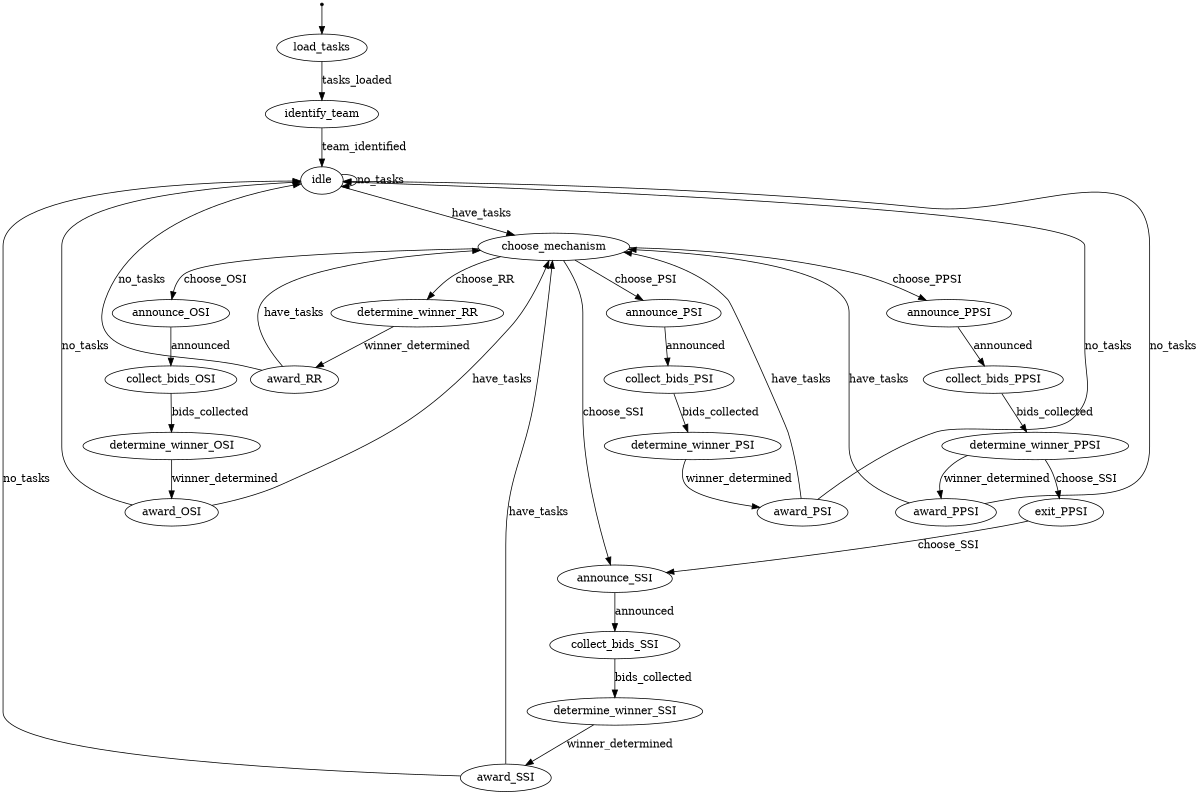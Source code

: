 digraph auctioneer {
#	rankdir=LR;
	size="8,12"

	# node [style=invis] START;
	node [shape=point] start;
	node [shape=ellipse, label="load_tasks"] load_tasks;
	node [shape=ellipse, label="identify_team"] identify_team;

	node [shape=ellipse, label="announce_OSI"] announce_OSI;
	node [shape=ellipse, label="collect_bids_OSI"] collect_bids_OSI;
	node [shape=ellipse, label="determine_winner_OSI"] determine_winner_OSI;
	node [shape=ellipse, label="award_OSI"] award_OSI;

	node [shape=ellipse, label="announce_PSI"] announce_PSI;
	node [shape=ellipse, label="collect_bids_PSI"] collect_bids_PSI;
	node [shape=ellipse, label="determine_winner_PSI"] determine_winner_PSI;
	node [shape=ellipse, label="award_PSI"] award_PSI;

	node [shape=ellipse, label="announce_PPSI"] announce_PPSI;
	node [shape=ellipse, label="collect_bids_PPSI"] collect_bids_PPSI;
	node [shape=ellipse, label="determine_winner_PPSI"] determine_winner_PPSI;
	node [shape=ellipse, label="exit_PPSI"] exit_PPSI;
	node [shape=ellipse, label="award_PPSI"] award_PPSI;

	node [shape=ellipse, label="announce_SSI"] announce_SSI;
	node [shape=ellipse, label="collect_bids_SSI"] collect_bids_SSI;
	node [shape=ellipse, label="determine_winner_SSI"] determine_winner_SSI;
	node [shape=ellipse, label="award_SSI"] award_SSI;


	node [shape=ellipse, label="determine_winner_RR"] determine_winner_RR;
	node [shape=ellipse, label="award_RR"] award_RR;
	
	node [shape=ellipse, label="idle"] idle;
	node [shapr=ellipse, label="choose_mechanism"] choose_mechanism;
	
	start                -> load_tasks;
	load_tasks           -> identify_team [label="tasks_loaded"];
	identify_team        -> idle [label="team_identified"];

	idle                 -> choose_mechanism [label="have_tasks"];

	choose_mechanism     -> announce_OSI [label="choose_OSI"];
	announce_OSI         -> collect_bids_OSI [label="announced"];
	collect_bids_OSI     -> determine_winner_OSI [label="bids_collected"];
	determine_winner_OSI -> award_OSI [label="winner_determined"];
	award_OSI            -> choose_mechanism [label="have_tasks"];
	award_OSI            -> idle [label="no_tasks"];

	choose_mechanism     -> announce_PSI [label="choose_PSI"];
	announce_PSI         -> collect_bids_PSI [label="announced"];
	collect_bids_PSI     -> determine_winner_PSI [label="bids_collected"];
	determine_winner_PSI -> award_PSI [label="winner_determined"];
	award_PSI            -> choose_mechanism [label="have_tasks"];
	award_PSI            -> idle [label="no_tasks"];

	choose_mechanism      -> announce_PPSI [label="choose_PPSI"];
	announce_PPSI         -> collect_bids_PPSI [label="announced"];
	collect_bids_PPSI     -> determine_winner_PPSI [label="bids_collected"];
	determine_winner_PPSI -> award_PPSI [label="winner_determined"];
	determine_winner_PPSI -> exit_PPSI [label="choose_SSI"];
	exit_PPSI             -> announce_SSI [label="choose_SSI"];
	award_PPSI            -> choose_mechanism [label="have_tasks"];
	award_PPSI            -> idle [label="no_tasks"];

	choose_mechanism     -> announce_SSI [label="choose_SSI"];
	announce_SSI         -> collect_bids_SSI [label="announced"];
	collect_bids_SSI     -> determine_winner_SSI [label="bids_collected"];
	determine_winner_SSI -> award_SSI [label="winner_determined"];
	award_SSI            -> choose_mechanism [label="have_tasks"];
	award_SSI            -> idle [label="no_tasks"];
	
	choose_mechanism     -> determine_winner_RR [label="choose_RR"];
	determine_winner_RR  -> award_RR [label="winner_determined"];
	award_RR             -> choose_mechanism [label="have_tasks"];
	award_RR             -> idle [label="no_tasks"];
	
	idle                 -> idle [label="no_tasks"];
}
